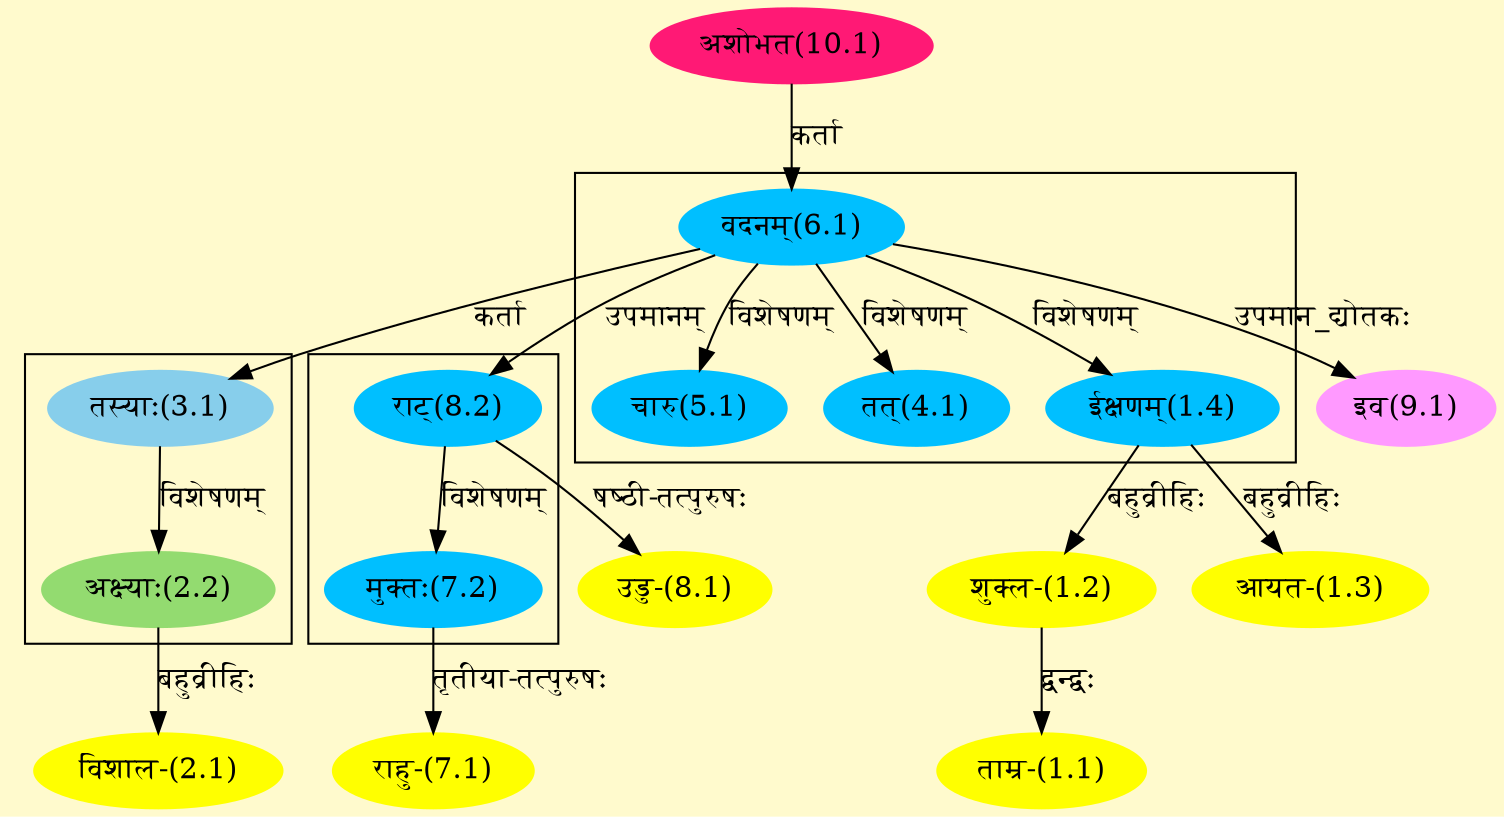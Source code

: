 digraph G{
rankdir=BT;
 compound=true;
 bgcolor="lemonchiffon1";

subgraph cluster_1{
Node1_4 [style=filled, color="#00BFFF" label = "ईक्षणम्(1.4)"]
Node6_1 [style=filled, color="#00BFFF" label = "वदनम्(6.1)"]
Node4_1 [style=filled, color="#00BFFF" label = "तत्(4.1)"]
Node5_1 [style=filled, color="#00BFFF" label = "चारु(5.1)"]

}

subgraph cluster_2{
Node2_2 [style=filled, color="#93DB70" label = "अक्ष्याः(2.2)"]
Node3_1 [style=filled, color="#87CEEB" label = "तस्याः(3.1)"]

}

subgraph cluster_3{
Node7_2 [style=filled, color="#00BFFF" label = "मुक्तः(7.2)"]
Node8_2 [style=filled, color="#00BFFF" label = "राट्(8.2)"]

}
Node1_1 [style=filled, color="#FFFF00" label = "ताम्र-(1.1)"]
Node1_2 [style=filled, color="#FFFF00" label = "शुक्ल-(1.2)"]
Node1_4 [style=filled, color="#00BFFF" label = "ईक्षणम्(1.4)"]
Node1_3 [style=filled, color="#FFFF00" label = "आयत-(1.3)"]
Node2_1 [style=filled, color="#FFFF00" label = "विशाल-(2.1)"]
Node2_2 [style=filled, color="#93DB70" label = "अक्ष्याः(2.2)"]
Node3_1 [style=filled, color="#87CEEB" label = "तस्याः(3.1)"]
Node6_1 [style=filled, color="#00BFFF" label = "वदनम्(6.1)"]
Node10_1 [style=filled, color="#FF1975" label = "अशोभत(10.1)"]
Node7_1 [style=filled, color="#FFFF00" label = "राहु-(7.1)"]
Node7_2 [style=filled, color="#00BFFF" label = "मुक्तः(7.2)"]
Node8_1 [style=filled, color="#FFFF00" label = "उडु-(8.1)"]
Node8_2 [style=filled, color="#00BFFF" label = "राट्(8.2)"]
Node9_1 [style=filled, color="#FF99FF" label = "इव(9.1)"]
/* Start of Relations section */

Node1_1 -> Node1_2 [  label="द्वन्द्वः"  dir="back" ]
Node1_2 -> Node1_4 [  label="बहुव्रीहिः"  dir="back" ]
Node1_3 -> Node1_4 [  label="बहुव्रीहिः"  dir="back" ]
Node1_4 -> Node6_1 [  label="विशेषणम्"  dir="back" ]
Node2_1 -> Node2_2 [  label="बहुव्रीहिः"  dir="back" ]
Node2_2 -> Node3_1 [  label="विशेषणम्"  dir="back" ]
Node3_1 -> Node6_1 [  label="कर्ता"  dir="back" ]
Node4_1 -> Node6_1 [  label="विशेषणम्"  dir="back" ]
Node5_1 -> Node6_1 [  label="विशेषणम्"  dir="back" ]
Node6_1 -> Node10_1 [  label="कर्ता"  dir="back" ]
Node7_1 -> Node7_2 [  label="तृतीया-तत्पुरुषः"  dir="back" ]
Node7_2 -> Node8_2 [  label="विशेषणम्"  dir="back" ]
Node8_1 -> Node8_2 [  label="षष्ठी-तत्पुरुषः"  dir="back" ]
Node8_2 -> Node6_1 [  label="उपमानम्"  dir="back" ]
Node9_1 -> Node6_1 [  label="उपमान_द्योतकः"  dir="back" ]
}
